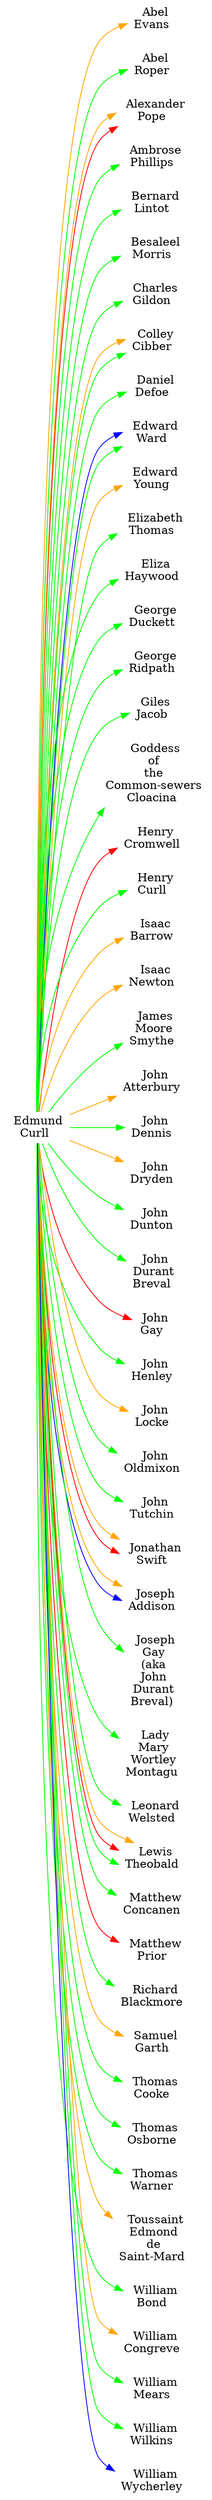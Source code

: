 digraph G {
rankdir=LR
node [shape=plaintext]
ABEL_EVANS [label=< Abel<br/>Evans >]
ABEL_ROPER [label=< Abel<br/>Roper >]
ALEXANDER_POPE [label=< Alexander<br/>Pope >]
AMBROSE_PHILLIPS [label=< Ambrose<br/>Phillips >]
BERNARD_LINTOT [label=< Bernard<br/>Lintot >]
BESALEEL_MORRIS [label=< Besaleel<br/>Morris >]
CHARLES_GILDON [label=< Charles<br/>Gildon >]
COLLEY_CIBBER [label=< Colley<br/>Cibber >]
DANIEL_DEFOE [label=< Daniel<br/>Defoe >]
EDMUND_CURLL [label=< Edmund<br/>Curll >]
EDWARD_WARD [label=< Edward<br/>Ward >]
EDWARD_YOUNG [label=< Edward<br/>Young >]
ELIZABETH_THOMAS [label=< Elizabeth<br/>Thomas >]
ELIZA_HAYWOOD [label=< Eliza<br/>Haywood >]
GEORGE_DUCKETT [label=< George<br/>Duckett >]
GEORGE_RIDPATH [label=< George<br/>Ridpath >]
GILES_JACOB [label=< Giles<br/>Jacob >]
GODDESS_OF_THE_COMMONSEWERS_CLOACINA [label=< Goddess<br/>of<br/>the<br/>Common-sewers<br/>Cloacina >]
HENRY_CROMWELL [label=< Henry<br/>Cromwell >]
HENRY_CURLL [label=< Henry<br/>Curll >]
ISAAC_BARROW [label=< Isaac<br/>Barrow >]
ISAAC_NEWTON [label=< Isaac<br/>Newton >]
JAMES_MOORE_SMYTHE [label=< James<br/>Moore<br/>Smythe >]
JOHN_ATTERBURY [label=< John<br/>Atterbury >]
JOHN_DENNIS [label=< John<br/>Dennis >]
JOHN_DRYDEN [label=< John<br/>Dryden >]
JOHN_DUNTON [label=< John<br/>Dunton >]
JOHN_DURANT_BREVAL [label=< John<br/>Durant<br/>Breval >]
JOHN_GAY [label=< John<br/>Gay >]
JOHN_HENLEY [label=< John<br/>Henley >]
JOHN_LOCKE [label=< John<br/>Locke >]
JOHN_OLDMIXON [label=< John<br/>Oldmixon >]
JOHN_TUTCHIN [label=< John<br/>Tutchin >]
JONATHAN_SWIFT [label=< Jonathan<br/>Swift >]
JOSEPH_ADDISON [label=< Joseph<br/>Addison >]
JOSEPH_GAY_AKA_JOHN_DURANT_BREVAL [label=< Joseph<br/>Gay<br/>(aka<br/>John<br/>Durant<br/>Breval) >]
LADY_MARY_WORTLEY_MONTAGU [label=< Lady<br/>Mary<br/>Wortley<br/>Montagu >]
LEONARD_WELSTED [label=< Leonard<br/>Welsted >]
LEWIS_THEOBALD [label=< Lewis<br/>Theobald >]
MATTHEW_CONCANEN [label=< Matthew<br/>Concanen >]
MATTHEW_PRIOR [label=< Matthew<br/>Prior >]
RICHARD_BLACKMORE [label=< Richard<br/>Blackmore >]
SAMUEL_GARTH [label=< Samuel<br/>Garth >]
THOMAS_COOKE [label=< Thomas<br/>Cooke >]
THOMAS_OSBORNE [label=< Thomas<br/>Osborne >]
THOMAS_WARNER [label=< Thomas<br/>Warner >]
TOUSSAINT_EDMOND_DE_SAINTMARD [label=< Toussaint<br/>Edmond<br/>de<br/>Saint-Mard >]
WILLIAM_BOND [label=< William<br/>Bond >]
WILLIAM_CONGREVE [label=< William<br/>Congreve >]
WILLIAM_MEARS [label=< William<br/>Mears >]
WILLIAM_WILKINS [label=< William<br/>Wilkins >]
WILLIAM_WYCHERLEY [label=< William<br/>Wycherley >]
EDMUND_CURLL -> ABEL_EVANS [color=orange weight=1]
EDMUND_CURLL -> ABEL_ROPER [color=green weight=4]
EDMUND_CURLL -> ALEXANDER_POPE [color=red weight=121]
EDMUND_CURLL -> ALEXANDER_POPE [color=orange weight=1]
EDMUND_CURLL -> AMBROSE_PHILLIPS [color=green weight=1]
EDMUND_CURLL -> BERNARD_LINTOT [color=green weight=25]
EDMUND_CURLL -> BESALEEL_MORRIS [color=green weight=4]
EDMUND_CURLL -> CHARLES_GILDON [color=green weight=1]
EDMUND_CURLL -> COLLEY_CIBBER [color=green weight=1]
EDMUND_CURLL -> COLLEY_CIBBER [color=orange weight=1]
EDMUND_CURLL -> DANIEL_DEFOE [color=green weight=1]
EDMUND_CURLL -> EDWARD_WARD [color=green weight=1]
EDMUND_CURLL -> EDWARD_WARD [color=blue weight=1]
EDMUND_CURLL -> EDWARD_YOUNG [color=orange weight=1]
EDMUND_CURLL -> ELIZABETH_THOMAS [color=green weight=9]
EDMUND_CURLL -> ELIZA_HAYWOOD [color=green weight=4]
EDMUND_CURLL -> GEORGE_DUCKETT [color=green weight=1]
EDMUND_CURLL -> GEORGE_RIDPATH [color=green weight=4]
EDMUND_CURLL -> GILES_JACOB [color=green weight=1]
EDMUND_CURLL -> GODDESS_OF_THE_COMMONSEWERS_CLOACINA [color=green weight=1]
EDMUND_CURLL -> HENRY_CROMWELL [color=red weight=1]
EDMUND_CURLL -> HENRY_CURLL [color=green weight=1]
EDMUND_CURLL -> ISAAC_BARROW [color=orange weight=1]
EDMUND_CURLL -> ISAAC_NEWTON [color=orange weight=1]
EDMUND_CURLL -> JAMES_MOORE_SMYTHE [color=green weight=1]
EDMUND_CURLL -> JOHN_ATTERBURY [color=orange weight=1]
EDMUND_CURLL -> JOHN_DENNIS [color=green weight=81]
EDMUND_CURLL -> JOHN_DRYDEN [color=orange weight=1]
EDMUND_CURLL -> JOHN_DUNTON [color=green weight=4]
EDMUND_CURLL -> JOHN_DURANT_BREVAL [color=green weight=16]
EDMUND_CURLL -> JOHN_GAY [color=red weight=4]
EDMUND_CURLL -> JOHN_HENLEY [color=green weight=1]
EDMUND_CURLL -> JOHN_LOCKE [color=orange weight=1]
EDMUND_CURLL -> JOHN_OLDMIXON [color=green weight=4]
EDMUND_CURLL -> JOHN_TUTCHIN [color=green weight=4]
EDMUND_CURLL -> JONATHAN_SWIFT [color=red weight=4]
EDMUND_CURLL -> JONATHAN_SWIFT [color=orange weight=4]
EDMUND_CURLL -> JOSEPH_ADDISON [color=blue weight=1]
EDMUND_CURLL -> JOSEPH_ADDISON [color=orange weight=4]
EDMUND_CURLL -> JOSEPH_GAY_AKA_JOHN_DURANT_BREVAL [color=green weight=1]
EDMUND_CURLL -> LADY_MARY_WORTLEY_MONTAGU [color=green weight=4]
EDMUND_CURLL -> LEONARD_WELSTED [color=green weight=4]
EDMUND_CURLL -> LEWIS_THEOBALD [color=green weight=16]
EDMUND_CURLL -> LEWIS_THEOBALD [color=red weight=4]
EDMUND_CURLL -> LEWIS_THEOBALD [color=orange weight=1]
EDMUND_CURLL -> MATTHEW_CONCANEN [color=green weight=4]
EDMUND_CURLL -> MATTHEW_PRIOR [color=red weight=4]
EDMUND_CURLL -> RICHARD_BLACKMORE [color=green weight=9]
EDMUND_CURLL -> SAMUEL_GARTH [color=orange weight=4]
EDMUND_CURLL -> THOMAS_COOKE [color=green weight=9]
EDMUND_CURLL -> THOMAS_OSBORNE [color=green weight=1]
EDMUND_CURLL -> THOMAS_WARNER [color=green weight=4]
EDMUND_CURLL -> TOUSSAINT_EDMOND_DE_SAINTMARD [color=orange weight=1]
EDMUND_CURLL -> WILLIAM_BOND [color=green weight=4]
EDMUND_CURLL -> WILLIAM_CONGREVE [color=orange weight=4]
EDMUND_CURLL -> WILLIAM_MEARS [color=green weight=4]
EDMUND_CURLL -> WILLIAM_WILKINS [color=green weight=4]
EDMUND_CURLL -> WILLIAM_WYCHERLEY [color=blue weight=1]
}